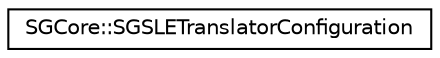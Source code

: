 digraph "Graphical Class Hierarchy"
{
 // LATEX_PDF_SIZE
  edge [fontname="Helvetica",fontsize="10",labelfontname="Helvetica",labelfontsize="10"];
  node [fontname="Helvetica",fontsize="10",shape=record];
  rankdir="LR";
  Node0 [label="SGCore::SGSLETranslatorConfiguration",height=0.2,width=0.4,color="black", fillcolor="white", style="filled",URL="$structSGCore_1_1SGSLETranslatorConfiguration.html",tooltip=" "];
}
